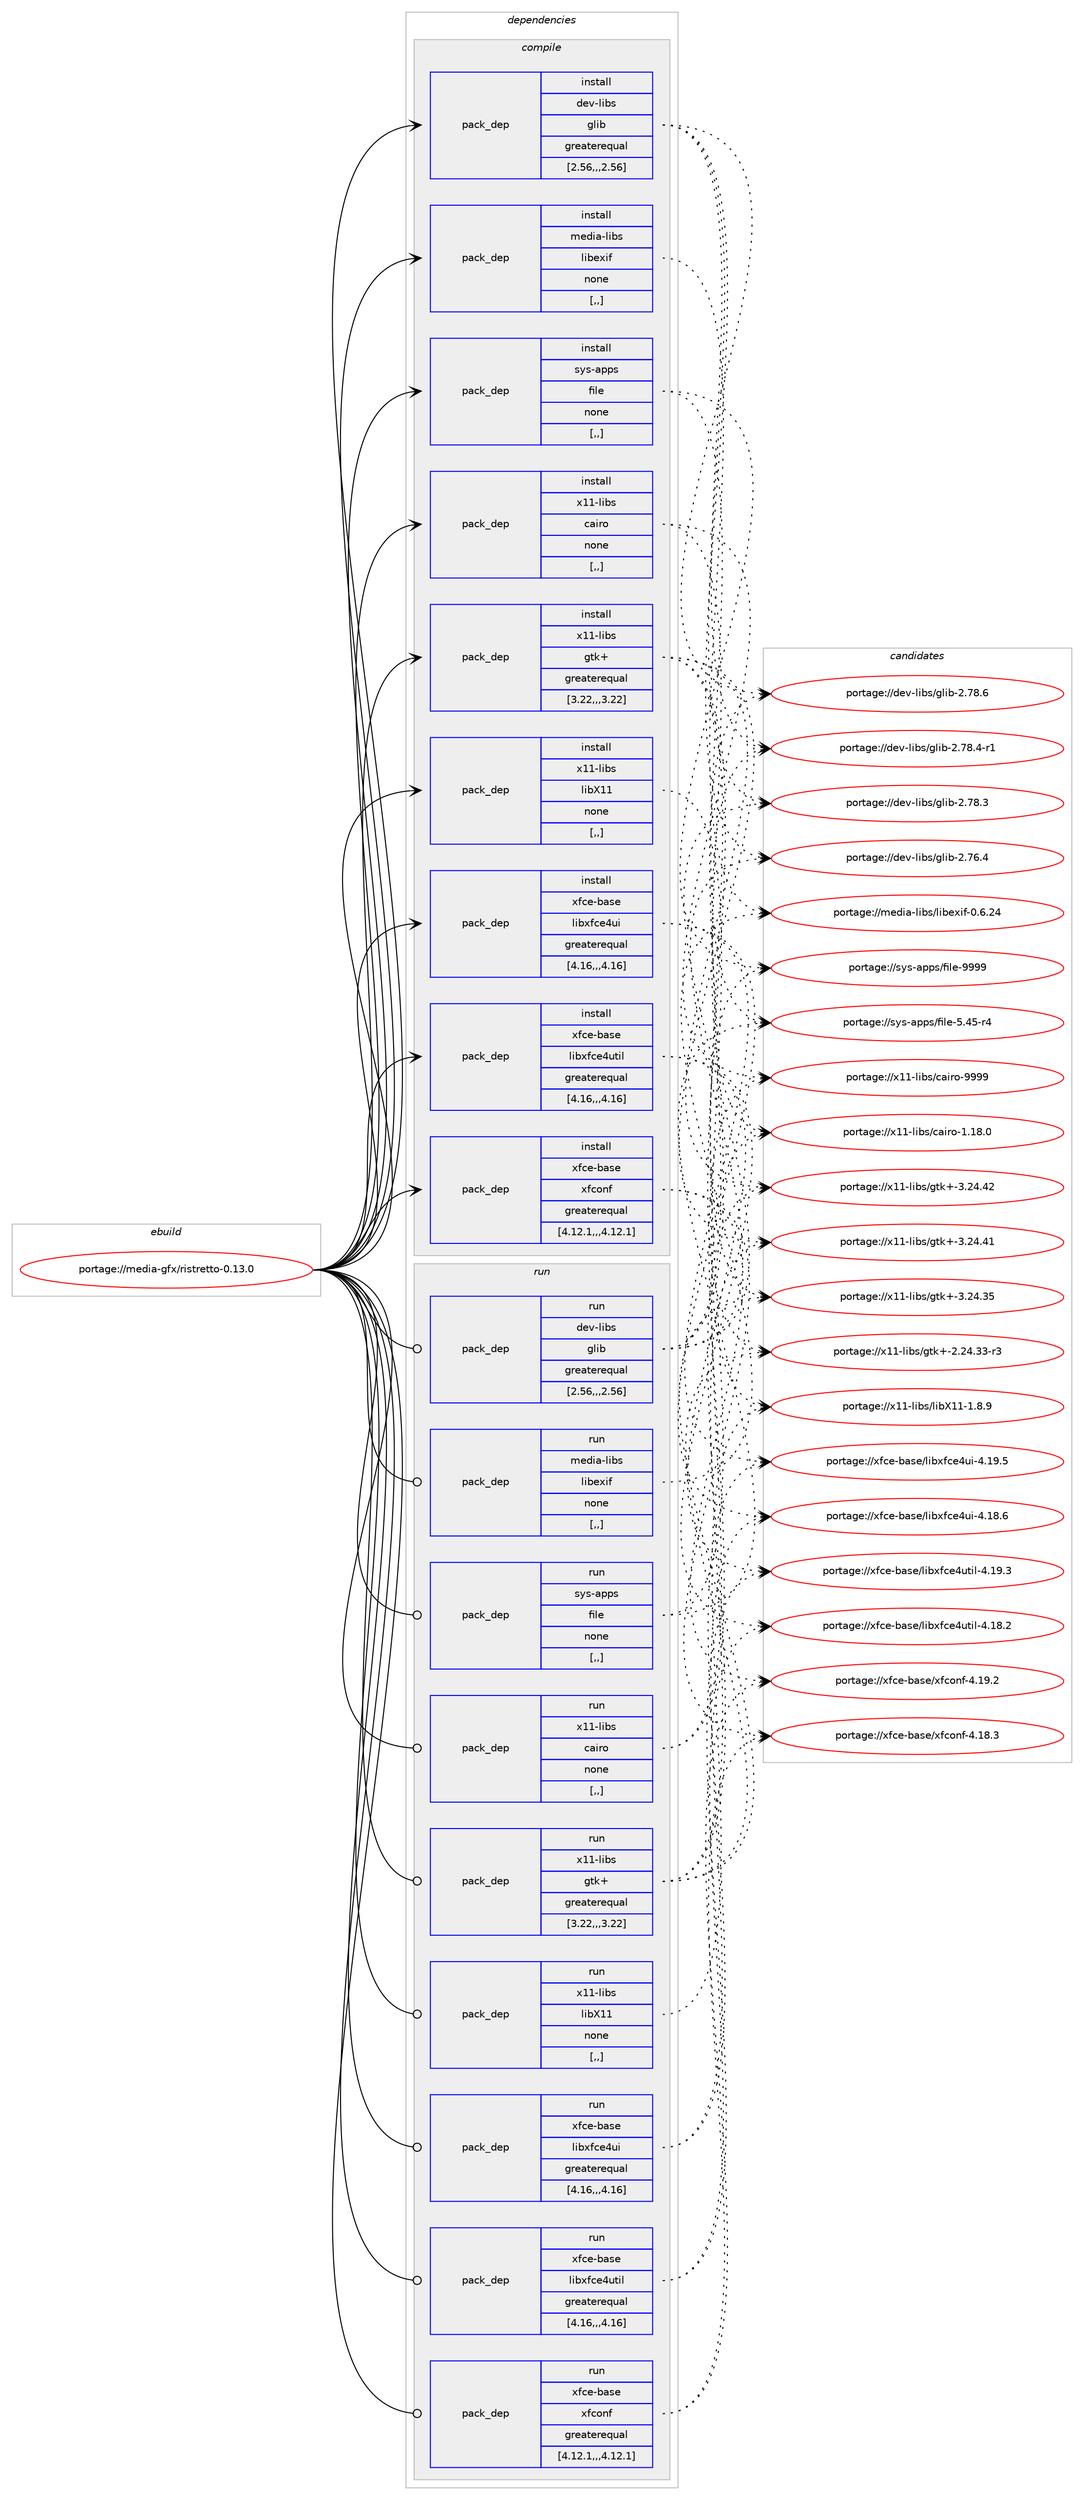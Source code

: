 digraph prolog {

# *************
# Graph options
# *************

newrank=true;
concentrate=true;
compound=true;
graph [rankdir=LR,fontname=Helvetica,fontsize=10,ranksep=1.5];#, ranksep=2.5, nodesep=0.2];
edge  [arrowhead=vee];
node  [fontname=Helvetica,fontsize=10];

# **********
# The ebuild
# **********

subgraph cluster_leftcol {
color=gray;
rank=same;
label=<<i>ebuild</i>>;
id [label="portage://media-gfx/ristretto-0.13.0", color=red, width=4, href="../media-gfx/ristretto-0.13.0.svg"];
}

# ****************
# The dependencies
# ****************

subgraph cluster_midcol {
color=gray;
label=<<i>dependencies</i>>;
subgraph cluster_compile {
fillcolor="#eeeeee";
style=filled;
label=<<i>compile</i>>;
subgraph pack216491 {
dependency292501 [label=<<TABLE BORDER="0" CELLBORDER="1" CELLSPACING="0" CELLPADDING="4" WIDTH="220"><TR><TD ROWSPAN="6" CELLPADDING="30">pack_dep</TD></TR><TR><TD WIDTH="110">install</TD></TR><TR><TD>dev-libs</TD></TR><TR><TD>glib</TD></TR><TR><TD>greaterequal</TD></TR><TR><TD>[2.56,,,2.56]</TD></TR></TABLE>>, shape=none, color=blue];
}
id:e -> dependency292501:w [weight=20,style="solid",arrowhead="vee"];
subgraph pack216492 {
dependency292502 [label=<<TABLE BORDER="0" CELLBORDER="1" CELLSPACING="0" CELLPADDING="4" WIDTH="220"><TR><TD ROWSPAN="6" CELLPADDING="30">pack_dep</TD></TR><TR><TD WIDTH="110">install</TD></TR><TR><TD>media-libs</TD></TR><TR><TD>libexif</TD></TR><TR><TD>none</TD></TR><TR><TD>[,,]</TD></TR></TABLE>>, shape=none, color=blue];
}
id:e -> dependency292502:w [weight=20,style="solid",arrowhead="vee"];
subgraph pack216493 {
dependency292503 [label=<<TABLE BORDER="0" CELLBORDER="1" CELLSPACING="0" CELLPADDING="4" WIDTH="220"><TR><TD ROWSPAN="6" CELLPADDING="30">pack_dep</TD></TR><TR><TD WIDTH="110">install</TD></TR><TR><TD>sys-apps</TD></TR><TR><TD>file</TD></TR><TR><TD>none</TD></TR><TR><TD>[,,]</TD></TR></TABLE>>, shape=none, color=blue];
}
id:e -> dependency292503:w [weight=20,style="solid",arrowhead="vee"];
subgraph pack216494 {
dependency292504 [label=<<TABLE BORDER="0" CELLBORDER="1" CELLSPACING="0" CELLPADDING="4" WIDTH="220"><TR><TD ROWSPAN="6" CELLPADDING="30">pack_dep</TD></TR><TR><TD WIDTH="110">install</TD></TR><TR><TD>x11-libs</TD></TR><TR><TD>cairo</TD></TR><TR><TD>none</TD></TR><TR><TD>[,,]</TD></TR></TABLE>>, shape=none, color=blue];
}
id:e -> dependency292504:w [weight=20,style="solid",arrowhead="vee"];
subgraph pack216495 {
dependency292505 [label=<<TABLE BORDER="0" CELLBORDER="1" CELLSPACING="0" CELLPADDING="4" WIDTH="220"><TR><TD ROWSPAN="6" CELLPADDING="30">pack_dep</TD></TR><TR><TD WIDTH="110">install</TD></TR><TR><TD>x11-libs</TD></TR><TR><TD>gtk+</TD></TR><TR><TD>greaterequal</TD></TR><TR><TD>[3.22,,,3.22]</TD></TR></TABLE>>, shape=none, color=blue];
}
id:e -> dependency292505:w [weight=20,style="solid",arrowhead="vee"];
subgraph pack216496 {
dependency292506 [label=<<TABLE BORDER="0" CELLBORDER="1" CELLSPACING="0" CELLPADDING="4" WIDTH="220"><TR><TD ROWSPAN="6" CELLPADDING="30">pack_dep</TD></TR><TR><TD WIDTH="110">install</TD></TR><TR><TD>x11-libs</TD></TR><TR><TD>libX11</TD></TR><TR><TD>none</TD></TR><TR><TD>[,,]</TD></TR></TABLE>>, shape=none, color=blue];
}
id:e -> dependency292506:w [weight=20,style="solid",arrowhead="vee"];
subgraph pack216497 {
dependency292507 [label=<<TABLE BORDER="0" CELLBORDER="1" CELLSPACING="0" CELLPADDING="4" WIDTH="220"><TR><TD ROWSPAN="6" CELLPADDING="30">pack_dep</TD></TR><TR><TD WIDTH="110">install</TD></TR><TR><TD>xfce-base</TD></TR><TR><TD>libxfce4ui</TD></TR><TR><TD>greaterequal</TD></TR><TR><TD>[4.16,,,4.16]</TD></TR></TABLE>>, shape=none, color=blue];
}
id:e -> dependency292507:w [weight=20,style="solid",arrowhead="vee"];
subgraph pack216498 {
dependency292508 [label=<<TABLE BORDER="0" CELLBORDER="1" CELLSPACING="0" CELLPADDING="4" WIDTH="220"><TR><TD ROWSPAN="6" CELLPADDING="30">pack_dep</TD></TR><TR><TD WIDTH="110">install</TD></TR><TR><TD>xfce-base</TD></TR><TR><TD>libxfce4util</TD></TR><TR><TD>greaterequal</TD></TR><TR><TD>[4.16,,,4.16]</TD></TR></TABLE>>, shape=none, color=blue];
}
id:e -> dependency292508:w [weight=20,style="solid",arrowhead="vee"];
subgraph pack216499 {
dependency292509 [label=<<TABLE BORDER="0" CELLBORDER="1" CELLSPACING="0" CELLPADDING="4" WIDTH="220"><TR><TD ROWSPAN="6" CELLPADDING="30">pack_dep</TD></TR><TR><TD WIDTH="110">install</TD></TR><TR><TD>xfce-base</TD></TR><TR><TD>xfconf</TD></TR><TR><TD>greaterequal</TD></TR><TR><TD>[4.12.1,,,4.12.1]</TD></TR></TABLE>>, shape=none, color=blue];
}
id:e -> dependency292509:w [weight=20,style="solid",arrowhead="vee"];
}
subgraph cluster_compileandrun {
fillcolor="#eeeeee";
style=filled;
label=<<i>compile and run</i>>;
}
subgraph cluster_run {
fillcolor="#eeeeee";
style=filled;
label=<<i>run</i>>;
subgraph pack216500 {
dependency292510 [label=<<TABLE BORDER="0" CELLBORDER="1" CELLSPACING="0" CELLPADDING="4" WIDTH="220"><TR><TD ROWSPAN="6" CELLPADDING="30">pack_dep</TD></TR><TR><TD WIDTH="110">run</TD></TR><TR><TD>dev-libs</TD></TR><TR><TD>glib</TD></TR><TR><TD>greaterequal</TD></TR><TR><TD>[2.56,,,2.56]</TD></TR></TABLE>>, shape=none, color=blue];
}
id:e -> dependency292510:w [weight=20,style="solid",arrowhead="odot"];
subgraph pack216501 {
dependency292511 [label=<<TABLE BORDER="0" CELLBORDER="1" CELLSPACING="0" CELLPADDING="4" WIDTH="220"><TR><TD ROWSPAN="6" CELLPADDING="30">pack_dep</TD></TR><TR><TD WIDTH="110">run</TD></TR><TR><TD>media-libs</TD></TR><TR><TD>libexif</TD></TR><TR><TD>none</TD></TR><TR><TD>[,,]</TD></TR></TABLE>>, shape=none, color=blue];
}
id:e -> dependency292511:w [weight=20,style="solid",arrowhead="odot"];
subgraph pack216502 {
dependency292512 [label=<<TABLE BORDER="0" CELLBORDER="1" CELLSPACING="0" CELLPADDING="4" WIDTH="220"><TR><TD ROWSPAN="6" CELLPADDING="30">pack_dep</TD></TR><TR><TD WIDTH="110">run</TD></TR><TR><TD>sys-apps</TD></TR><TR><TD>file</TD></TR><TR><TD>none</TD></TR><TR><TD>[,,]</TD></TR></TABLE>>, shape=none, color=blue];
}
id:e -> dependency292512:w [weight=20,style="solid",arrowhead="odot"];
subgraph pack216503 {
dependency292513 [label=<<TABLE BORDER="0" CELLBORDER="1" CELLSPACING="0" CELLPADDING="4" WIDTH="220"><TR><TD ROWSPAN="6" CELLPADDING="30">pack_dep</TD></TR><TR><TD WIDTH="110">run</TD></TR><TR><TD>x11-libs</TD></TR><TR><TD>cairo</TD></TR><TR><TD>none</TD></TR><TR><TD>[,,]</TD></TR></TABLE>>, shape=none, color=blue];
}
id:e -> dependency292513:w [weight=20,style="solid",arrowhead="odot"];
subgraph pack216504 {
dependency292514 [label=<<TABLE BORDER="0" CELLBORDER="1" CELLSPACING="0" CELLPADDING="4" WIDTH="220"><TR><TD ROWSPAN="6" CELLPADDING="30">pack_dep</TD></TR><TR><TD WIDTH="110">run</TD></TR><TR><TD>x11-libs</TD></TR><TR><TD>gtk+</TD></TR><TR><TD>greaterequal</TD></TR><TR><TD>[3.22,,,3.22]</TD></TR></TABLE>>, shape=none, color=blue];
}
id:e -> dependency292514:w [weight=20,style="solid",arrowhead="odot"];
subgraph pack216505 {
dependency292515 [label=<<TABLE BORDER="0" CELLBORDER="1" CELLSPACING="0" CELLPADDING="4" WIDTH="220"><TR><TD ROWSPAN="6" CELLPADDING="30">pack_dep</TD></TR><TR><TD WIDTH="110">run</TD></TR><TR><TD>x11-libs</TD></TR><TR><TD>libX11</TD></TR><TR><TD>none</TD></TR><TR><TD>[,,]</TD></TR></TABLE>>, shape=none, color=blue];
}
id:e -> dependency292515:w [weight=20,style="solid",arrowhead="odot"];
subgraph pack216506 {
dependency292516 [label=<<TABLE BORDER="0" CELLBORDER="1" CELLSPACING="0" CELLPADDING="4" WIDTH="220"><TR><TD ROWSPAN="6" CELLPADDING="30">pack_dep</TD></TR><TR><TD WIDTH="110">run</TD></TR><TR><TD>xfce-base</TD></TR><TR><TD>libxfce4ui</TD></TR><TR><TD>greaterequal</TD></TR><TR><TD>[4.16,,,4.16]</TD></TR></TABLE>>, shape=none, color=blue];
}
id:e -> dependency292516:w [weight=20,style="solid",arrowhead="odot"];
subgraph pack216507 {
dependency292517 [label=<<TABLE BORDER="0" CELLBORDER="1" CELLSPACING="0" CELLPADDING="4" WIDTH="220"><TR><TD ROWSPAN="6" CELLPADDING="30">pack_dep</TD></TR><TR><TD WIDTH="110">run</TD></TR><TR><TD>xfce-base</TD></TR><TR><TD>libxfce4util</TD></TR><TR><TD>greaterequal</TD></TR><TR><TD>[4.16,,,4.16]</TD></TR></TABLE>>, shape=none, color=blue];
}
id:e -> dependency292517:w [weight=20,style="solid",arrowhead="odot"];
subgraph pack216508 {
dependency292518 [label=<<TABLE BORDER="0" CELLBORDER="1" CELLSPACING="0" CELLPADDING="4" WIDTH="220"><TR><TD ROWSPAN="6" CELLPADDING="30">pack_dep</TD></TR><TR><TD WIDTH="110">run</TD></TR><TR><TD>xfce-base</TD></TR><TR><TD>xfconf</TD></TR><TR><TD>greaterequal</TD></TR><TR><TD>[4.12.1,,,4.12.1]</TD></TR></TABLE>>, shape=none, color=blue];
}
id:e -> dependency292518:w [weight=20,style="solid",arrowhead="odot"];
}
}

# **************
# The candidates
# **************

subgraph cluster_choices {
rank=same;
color=gray;
label=<<i>candidates</i>>;

subgraph choice216491 {
color=black;
nodesep=1;
choice1001011184510810598115471031081059845504655564654 [label="portage://dev-libs/glib-2.78.6", color=red, width=4,href="../dev-libs/glib-2.78.6.svg"];
choice10010111845108105981154710310810598455046555646524511449 [label="portage://dev-libs/glib-2.78.4-r1", color=red, width=4,href="../dev-libs/glib-2.78.4-r1.svg"];
choice1001011184510810598115471031081059845504655564651 [label="portage://dev-libs/glib-2.78.3", color=red, width=4,href="../dev-libs/glib-2.78.3.svg"];
choice1001011184510810598115471031081059845504655544652 [label="portage://dev-libs/glib-2.76.4", color=red, width=4,href="../dev-libs/glib-2.76.4.svg"];
dependency292501:e -> choice1001011184510810598115471031081059845504655564654:w [style=dotted,weight="100"];
dependency292501:e -> choice10010111845108105981154710310810598455046555646524511449:w [style=dotted,weight="100"];
dependency292501:e -> choice1001011184510810598115471031081059845504655564651:w [style=dotted,weight="100"];
dependency292501:e -> choice1001011184510810598115471031081059845504655544652:w [style=dotted,weight="100"];
}
subgraph choice216492 {
color=black;
nodesep=1;
choice109101100105974510810598115471081059810112010510245484654465052 [label="portage://media-libs/libexif-0.6.24", color=red, width=4,href="../media-libs/libexif-0.6.24.svg"];
dependency292502:e -> choice109101100105974510810598115471081059810112010510245484654465052:w [style=dotted,weight="100"];
}
subgraph choice216493 {
color=black;
nodesep=1;
choice1151211154597112112115471021051081014557575757 [label="portage://sys-apps/file-9999", color=red, width=4,href="../sys-apps/file-9999.svg"];
choice11512111545971121121154710210510810145534652534511452 [label="portage://sys-apps/file-5.45-r4", color=red, width=4,href="../sys-apps/file-5.45-r4.svg"];
dependency292503:e -> choice1151211154597112112115471021051081014557575757:w [style=dotted,weight="100"];
dependency292503:e -> choice11512111545971121121154710210510810145534652534511452:w [style=dotted,weight="100"];
}
subgraph choice216494 {
color=black;
nodesep=1;
choice120494945108105981154799971051141114557575757 [label="portage://x11-libs/cairo-9999", color=red, width=4,href="../x11-libs/cairo-9999.svg"];
choice1204949451081059811547999710511411145494649564648 [label="portage://x11-libs/cairo-1.18.0", color=red, width=4,href="../x11-libs/cairo-1.18.0.svg"];
dependency292504:e -> choice120494945108105981154799971051141114557575757:w [style=dotted,weight="100"];
dependency292504:e -> choice1204949451081059811547999710511411145494649564648:w [style=dotted,weight="100"];
}
subgraph choice216495 {
color=black;
nodesep=1;
choice1204949451081059811547103116107434551465052465250 [label="portage://x11-libs/gtk+-3.24.42", color=red, width=4,href="../x11-libs/gtk+-3.24.42.svg"];
choice1204949451081059811547103116107434551465052465249 [label="portage://x11-libs/gtk+-3.24.41", color=red, width=4,href="../x11-libs/gtk+-3.24.41.svg"];
choice1204949451081059811547103116107434551465052465153 [label="portage://x11-libs/gtk+-3.24.35", color=red, width=4,href="../x11-libs/gtk+-3.24.35.svg"];
choice12049494510810598115471031161074345504650524651514511451 [label="portage://x11-libs/gtk+-2.24.33-r3", color=red, width=4,href="../x11-libs/gtk+-2.24.33-r3.svg"];
dependency292505:e -> choice1204949451081059811547103116107434551465052465250:w [style=dotted,weight="100"];
dependency292505:e -> choice1204949451081059811547103116107434551465052465249:w [style=dotted,weight="100"];
dependency292505:e -> choice1204949451081059811547103116107434551465052465153:w [style=dotted,weight="100"];
dependency292505:e -> choice12049494510810598115471031161074345504650524651514511451:w [style=dotted,weight="100"];
}
subgraph choice216496 {
color=black;
nodesep=1;
choice120494945108105981154710810598884949454946564657 [label="portage://x11-libs/libX11-1.8.9", color=red, width=4,href="../x11-libs/libX11-1.8.9.svg"];
dependency292506:e -> choice120494945108105981154710810598884949454946564657:w [style=dotted,weight="100"];
}
subgraph choice216497 {
color=black;
nodesep=1;
choice120102991014598971151014710810598120102991015211710545524649574653 [label="portage://xfce-base/libxfce4ui-4.19.5", color=red, width=4,href="../xfce-base/libxfce4ui-4.19.5.svg"];
choice120102991014598971151014710810598120102991015211710545524649564654 [label="portage://xfce-base/libxfce4ui-4.18.6", color=red, width=4,href="../xfce-base/libxfce4ui-4.18.6.svg"];
dependency292507:e -> choice120102991014598971151014710810598120102991015211710545524649574653:w [style=dotted,weight="100"];
dependency292507:e -> choice120102991014598971151014710810598120102991015211710545524649564654:w [style=dotted,weight="100"];
}
subgraph choice216498 {
color=black;
nodesep=1;
choice120102991014598971151014710810598120102991015211711610510845524649574651 [label="portage://xfce-base/libxfce4util-4.19.3", color=red, width=4,href="../xfce-base/libxfce4util-4.19.3.svg"];
choice120102991014598971151014710810598120102991015211711610510845524649564650 [label="portage://xfce-base/libxfce4util-4.18.2", color=red, width=4,href="../xfce-base/libxfce4util-4.18.2.svg"];
dependency292508:e -> choice120102991014598971151014710810598120102991015211711610510845524649574651:w [style=dotted,weight="100"];
dependency292508:e -> choice120102991014598971151014710810598120102991015211711610510845524649564650:w [style=dotted,weight="100"];
}
subgraph choice216499 {
color=black;
nodesep=1;
choice12010299101459897115101471201029911111010245524649574650 [label="portage://xfce-base/xfconf-4.19.2", color=red, width=4,href="../xfce-base/xfconf-4.19.2.svg"];
choice12010299101459897115101471201029911111010245524649564651 [label="portage://xfce-base/xfconf-4.18.3", color=red, width=4,href="../xfce-base/xfconf-4.18.3.svg"];
dependency292509:e -> choice12010299101459897115101471201029911111010245524649574650:w [style=dotted,weight="100"];
dependency292509:e -> choice12010299101459897115101471201029911111010245524649564651:w [style=dotted,weight="100"];
}
subgraph choice216500 {
color=black;
nodesep=1;
choice1001011184510810598115471031081059845504655564654 [label="portage://dev-libs/glib-2.78.6", color=red, width=4,href="../dev-libs/glib-2.78.6.svg"];
choice10010111845108105981154710310810598455046555646524511449 [label="portage://dev-libs/glib-2.78.4-r1", color=red, width=4,href="../dev-libs/glib-2.78.4-r1.svg"];
choice1001011184510810598115471031081059845504655564651 [label="portage://dev-libs/glib-2.78.3", color=red, width=4,href="../dev-libs/glib-2.78.3.svg"];
choice1001011184510810598115471031081059845504655544652 [label="portage://dev-libs/glib-2.76.4", color=red, width=4,href="../dev-libs/glib-2.76.4.svg"];
dependency292510:e -> choice1001011184510810598115471031081059845504655564654:w [style=dotted,weight="100"];
dependency292510:e -> choice10010111845108105981154710310810598455046555646524511449:w [style=dotted,weight="100"];
dependency292510:e -> choice1001011184510810598115471031081059845504655564651:w [style=dotted,weight="100"];
dependency292510:e -> choice1001011184510810598115471031081059845504655544652:w [style=dotted,weight="100"];
}
subgraph choice216501 {
color=black;
nodesep=1;
choice109101100105974510810598115471081059810112010510245484654465052 [label="portage://media-libs/libexif-0.6.24", color=red, width=4,href="../media-libs/libexif-0.6.24.svg"];
dependency292511:e -> choice109101100105974510810598115471081059810112010510245484654465052:w [style=dotted,weight="100"];
}
subgraph choice216502 {
color=black;
nodesep=1;
choice1151211154597112112115471021051081014557575757 [label="portage://sys-apps/file-9999", color=red, width=4,href="../sys-apps/file-9999.svg"];
choice11512111545971121121154710210510810145534652534511452 [label="portage://sys-apps/file-5.45-r4", color=red, width=4,href="../sys-apps/file-5.45-r4.svg"];
dependency292512:e -> choice1151211154597112112115471021051081014557575757:w [style=dotted,weight="100"];
dependency292512:e -> choice11512111545971121121154710210510810145534652534511452:w [style=dotted,weight="100"];
}
subgraph choice216503 {
color=black;
nodesep=1;
choice120494945108105981154799971051141114557575757 [label="portage://x11-libs/cairo-9999", color=red, width=4,href="../x11-libs/cairo-9999.svg"];
choice1204949451081059811547999710511411145494649564648 [label="portage://x11-libs/cairo-1.18.0", color=red, width=4,href="../x11-libs/cairo-1.18.0.svg"];
dependency292513:e -> choice120494945108105981154799971051141114557575757:w [style=dotted,weight="100"];
dependency292513:e -> choice1204949451081059811547999710511411145494649564648:w [style=dotted,weight="100"];
}
subgraph choice216504 {
color=black;
nodesep=1;
choice1204949451081059811547103116107434551465052465250 [label="portage://x11-libs/gtk+-3.24.42", color=red, width=4,href="../x11-libs/gtk+-3.24.42.svg"];
choice1204949451081059811547103116107434551465052465249 [label="portage://x11-libs/gtk+-3.24.41", color=red, width=4,href="../x11-libs/gtk+-3.24.41.svg"];
choice1204949451081059811547103116107434551465052465153 [label="portage://x11-libs/gtk+-3.24.35", color=red, width=4,href="../x11-libs/gtk+-3.24.35.svg"];
choice12049494510810598115471031161074345504650524651514511451 [label="portage://x11-libs/gtk+-2.24.33-r3", color=red, width=4,href="../x11-libs/gtk+-2.24.33-r3.svg"];
dependency292514:e -> choice1204949451081059811547103116107434551465052465250:w [style=dotted,weight="100"];
dependency292514:e -> choice1204949451081059811547103116107434551465052465249:w [style=dotted,weight="100"];
dependency292514:e -> choice1204949451081059811547103116107434551465052465153:w [style=dotted,weight="100"];
dependency292514:e -> choice12049494510810598115471031161074345504650524651514511451:w [style=dotted,weight="100"];
}
subgraph choice216505 {
color=black;
nodesep=1;
choice120494945108105981154710810598884949454946564657 [label="portage://x11-libs/libX11-1.8.9", color=red, width=4,href="../x11-libs/libX11-1.8.9.svg"];
dependency292515:e -> choice120494945108105981154710810598884949454946564657:w [style=dotted,weight="100"];
}
subgraph choice216506 {
color=black;
nodesep=1;
choice120102991014598971151014710810598120102991015211710545524649574653 [label="portage://xfce-base/libxfce4ui-4.19.5", color=red, width=4,href="../xfce-base/libxfce4ui-4.19.5.svg"];
choice120102991014598971151014710810598120102991015211710545524649564654 [label="portage://xfce-base/libxfce4ui-4.18.6", color=red, width=4,href="../xfce-base/libxfce4ui-4.18.6.svg"];
dependency292516:e -> choice120102991014598971151014710810598120102991015211710545524649574653:w [style=dotted,weight="100"];
dependency292516:e -> choice120102991014598971151014710810598120102991015211710545524649564654:w [style=dotted,weight="100"];
}
subgraph choice216507 {
color=black;
nodesep=1;
choice120102991014598971151014710810598120102991015211711610510845524649574651 [label="portage://xfce-base/libxfce4util-4.19.3", color=red, width=4,href="../xfce-base/libxfce4util-4.19.3.svg"];
choice120102991014598971151014710810598120102991015211711610510845524649564650 [label="portage://xfce-base/libxfce4util-4.18.2", color=red, width=4,href="../xfce-base/libxfce4util-4.18.2.svg"];
dependency292517:e -> choice120102991014598971151014710810598120102991015211711610510845524649574651:w [style=dotted,weight="100"];
dependency292517:e -> choice120102991014598971151014710810598120102991015211711610510845524649564650:w [style=dotted,weight="100"];
}
subgraph choice216508 {
color=black;
nodesep=1;
choice12010299101459897115101471201029911111010245524649574650 [label="portage://xfce-base/xfconf-4.19.2", color=red, width=4,href="../xfce-base/xfconf-4.19.2.svg"];
choice12010299101459897115101471201029911111010245524649564651 [label="portage://xfce-base/xfconf-4.18.3", color=red, width=4,href="../xfce-base/xfconf-4.18.3.svg"];
dependency292518:e -> choice12010299101459897115101471201029911111010245524649574650:w [style=dotted,weight="100"];
dependency292518:e -> choice12010299101459897115101471201029911111010245524649564651:w [style=dotted,weight="100"];
}
}

}
